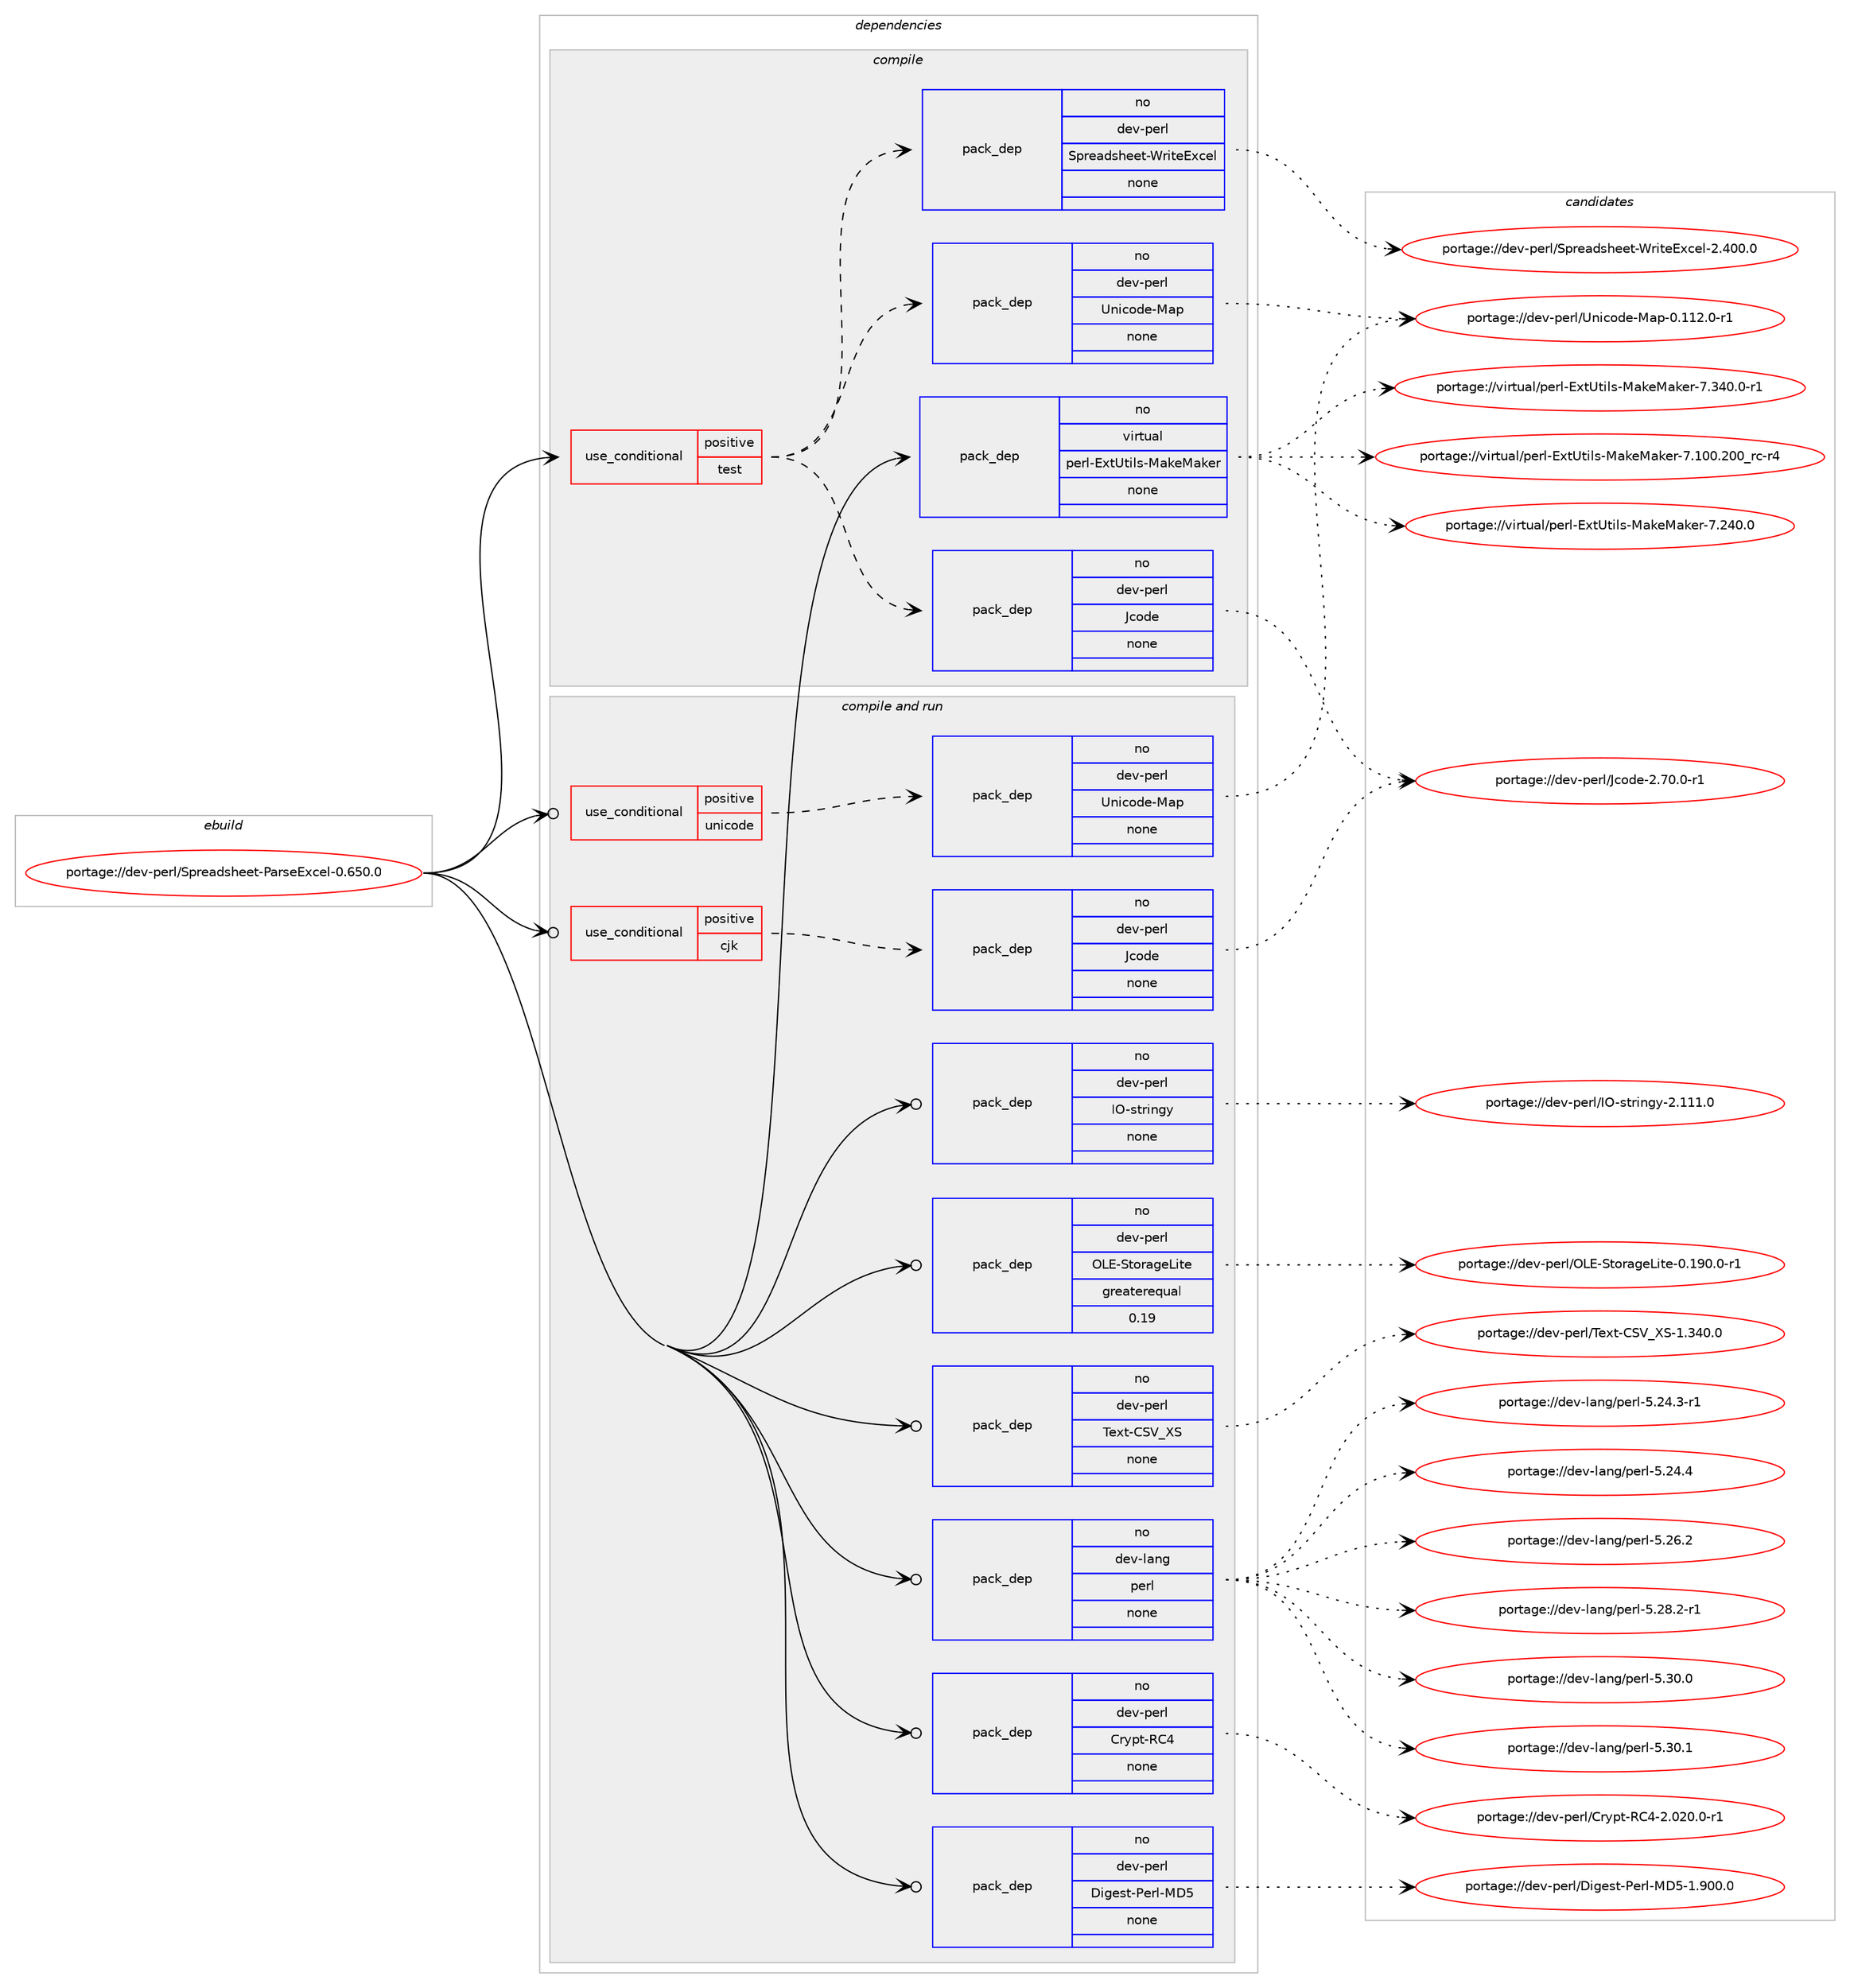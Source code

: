 digraph prolog {

# *************
# Graph options
# *************

newrank=true;
concentrate=true;
compound=true;
graph [rankdir=LR,fontname=Helvetica,fontsize=10,ranksep=1.5];#, ranksep=2.5, nodesep=0.2];
edge  [arrowhead=vee];
node  [fontname=Helvetica,fontsize=10];

# **********
# The ebuild
# **********

subgraph cluster_leftcol {
color=gray;
rank=same;
label=<<i>ebuild</i>>;
id [label="portage://dev-perl/Spreadsheet-ParseExcel-0.650.0", color=red, width=4, href="../dev-perl/Spreadsheet-ParseExcel-0.650.0.svg"];
}

# ****************
# The dependencies
# ****************

subgraph cluster_midcol {
color=gray;
label=<<i>dependencies</i>>;
subgraph cluster_compile {
fillcolor="#eeeeee";
style=filled;
label=<<i>compile</i>>;
subgraph cond23608 {
dependency120413 [label=<<TABLE BORDER="0" CELLBORDER="1" CELLSPACING="0" CELLPADDING="4"><TR><TD ROWSPAN="3" CELLPADDING="10">use_conditional</TD></TR><TR><TD>positive</TD></TR><TR><TD>test</TD></TR></TABLE>>, shape=none, color=red];
subgraph pack93615 {
dependency120414 [label=<<TABLE BORDER="0" CELLBORDER="1" CELLSPACING="0" CELLPADDING="4" WIDTH="220"><TR><TD ROWSPAN="6" CELLPADDING="30">pack_dep</TD></TR><TR><TD WIDTH="110">no</TD></TR><TR><TD>dev-perl</TD></TR><TR><TD>Unicode-Map</TD></TR><TR><TD>none</TD></TR><TR><TD></TD></TR></TABLE>>, shape=none, color=blue];
}
dependency120413:e -> dependency120414:w [weight=20,style="dashed",arrowhead="vee"];
subgraph pack93616 {
dependency120415 [label=<<TABLE BORDER="0" CELLBORDER="1" CELLSPACING="0" CELLPADDING="4" WIDTH="220"><TR><TD ROWSPAN="6" CELLPADDING="30">pack_dep</TD></TR><TR><TD WIDTH="110">no</TD></TR><TR><TD>dev-perl</TD></TR><TR><TD>Spreadsheet-WriteExcel</TD></TR><TR><TD>none</TD></TR><TR><TD></TD></TR></TABLE>>, shape=none, color=blue];
}
dependency120413:e -> dependency120415:w [weight=20,style="dashed",arrowhead="vee"];
subgraph pack93617 {
dependency120416 [label=<<TABLE BORDER="0" CELLBORDER="1" CELLSPACING="0" CELLPADDING="4" WIDTH="220"><TR><TD ROWSPAN="6" CELLPADDING="30">pack_dep</TD></TR><TR><TD WIDTH="110">no</TD></TR><TR><TD>dev-perl</TD></TR><TR><TD>Jcode</TD></TR><TR><TD>none</TD></TR><TR><TD></TD></TR></TABLE>>, shape=none, color=blue];
}
dependency120413:e -> dependency120416:w [weight=20,style="dashed",arrowhead="vee"];
}
id:e -> dependency120413:w [weight=20,style="solid",arrowhead="vee"];
subgraph pack93618 {
dependency120417 [label=<<TABLE BORDER="0" CELLBORDER="1" CELLSPACING="0" CELLPADDING="4" WIDTH="220"><TR><TD ROWSPAN="6" CELLPADDING="30">pack_dep</TD></TR><TR><TD WIDTH="110">no</TD></TR><TR><TD>virtual</TD></TR><TR><TD>perl-ExtUtils-MakeMaker</TD></TR><TR><TD>none</TD></TR><TR><TD></TD></TR></TABLE>>, shape=none, color=blue];
}
id:e -> dependency120417:w [weight=20,style="solid",arrowhead="vee"];
}
subgraph cluster_compileandrun {
fillcolor="#eeeeee";
style=filled;
label=<<i>compile and run</i>>;
subgraph cond23609 {
dependency120418 [label=<<TABLE BORDER="0" CELLBORDER="1" CELLSPACING="0" CELLPADDING="4"><TR><TD ROWSPAN="3" CELLPADDING="10">use_conditional</TD></TR><TR><TD>positive</TD></TR><TR><TD>cjk</TD></TR></TABLE>>, shape=none, color=red];
subgraph pack93619 {
dependency120419 [label=<<TABLE BORDER="0" CELLBORDER="1" CELLSPACING="0" CELLPADDING="4" WIDTH="220"><TR><TD ROWSPAN="6" CELLPADDING="30">pack_dep</TD></TR><TR><TD WIDTH="110">no</TD></TR><TR><TD>dev-perl</TD></TR><TR><TD>Jcode</TD></TR><TR><TD>none</TD></TR><TR><TD></TD></TR></TABLE>>, shape=none, color=blue];
}
dependency120418:e -> dependency120419:w [weight=20,style="dashed",arrowhead="vee"];
}
id:e -> dependency120418:w [weight=20,style="solid",arrowhead="odotvee"];
subgraph cond23610 {
dependency120420 [label=<<TABLE BORDER="0" CELLBORDER="1" CELLSPACING="0" CELLPADDING="4"><TR><TD ROWSPAN="3" CELLPADDING="10">use_conditional</TD></TR><TR><TD>positive</TD></TR><TR><TD>unicode</TD></TR></TABLE>>, shape=none, color=red];
subgraph pack93620 {
dependency120421 [label=<<TABLE BORDER="0" CELLBORDER="1" CELLSPACING="0" CELLPADDING="4" WIDTH="220"><TR><TD ROWSPAN="6" CELLPADDING="30">pack_dep</TD></TR><TR><TD WIDTH="110">no</TD></TR><TR><TD>dev-perl</TD></TR><TR><TD>Unicode-Map</TD></TR><TR><TD>none</TD></TR><TR><TD></TD></TR></TABLE>>, shape=none, color=blue];
}
dependency120420:e -> dependency120421:w [weight=20,style="dashed",arrowhead="vee"];
}
id:e -> dependency120420:w [weight=20,style="solid",arrowhead="odotvee"];
subgraph pack93621 {
dependency120422 [label=<<TABLE BORDER="0" CELLBORDER="1" CELLSPACING="0" CELLPADDING="4" WIDTH="220"><TR><TD ROWSPAN="6" CELLPADDING="30">pack_dep</TD></TR><TR><TD WIDTH="110">no</TD></TR><TR><TD>dev-lang</TD></TR><TR><TD>perl</TD></TR><TR><TD>none</TD></TR><TR><TD></TD></TR></TABLE>>, shape=none, color=blue];
}
id:e -> dependency120422:w [weight=20,style="solid",arrowhead="odotvee"];
subgraph pack93622 {
dependency120423 [label=<<TABLE BORDER="0" CELLBORDER="1" CELLSPACING="0" CELLPADDING="4" WIDTH="220"><TR><TD ROWSPAN="6" CELLPADDING="30">pack_dep</TD></TR><TR><TD WIDTH="110">no</TD></TR><TR><TD>dev-perl</TD></TR><TR><TD>Crypt-RC4</TD></TR><TR><TD>none</TD></TR><TR><TD></TD></TR></TABLE>>, shape=none, color=blue];
}
id:e -> dependency120423:w [weight=20,style="solid",arrowhead="odotvee"];
subgraph pack93623 {
dependency120424 [label=<<TABLE BORDER="0" CELLBORDER="1" CELLSPACING="0" CELLPADDING="4" WIDTH="220"><TR><TD ROWSPAN="6" CELLPADDING="30">pack_dep</TD></TR><TR><TD WIDTH="110">no</TD></TR><TR><TD>dev-perl</TD></TR><TR><TD>Digest-Perl-MD5</TD></TR><TR><TD>none</TD></TR><TR><TD></TD></TR></TABLE>>, shape=none, color=blue];
}
id:e -> dependency120424:w [weight=20,style="solid",arrowhead="odotvee"];
subgraph pack93624 {
dependency120425 [label=<<TABLE BORDER="0" CELLBORDER="1" CELLSPACING="0" CELLPADDING="4" WIDTH="220"><TR><TD ROWSPAN="6" CELLPADDING="30">pack_dep</TD></TR><TR><TD WIDTH="110">no</TD></TR><TR><TD>dev-perl</TD></TR><TR><TD>IO-stringy</TD></TR><TR><TD>none</TD></TR><TR><TD></TD></TR></TABLE>>, shape=none, color=blue];
}
id:e -> dependency120425:w [weight=20,style="solid",arrowhead="odotvee"];
subgraph pack93625 {
dependency120426 [label=<<TABLE BORDER="0" CELLBORDER="1" CELLSPACING="0" CELLPADDING="4" WIDTH="220"><TR><TD ROWSPAN="6" CELLPADDING="30">pack_dep</TD></TR><TR><TD WIDTH="110">no</TD></TR><TR><TD>dev-perl</TD></TR><TR><TD>OLE-StorageLite</TD></TR><TR><TD>greaterequal</TD></TR><TR><TD>0.19</TD></TR></TABLE>>, shape=none, color=blue];
}
id:e -> dependency120426:w [weight=20,style="solid",arrowhead="odotvee"];
subgraph pack93626 {
dependency120427 [label=<<TABLE BORDER="0" CELLBORDER="1" CELLSPACING="0" CELLPADDING="4" WIDTH="220"><TR><TD ROWSPAN="6" CELLPADDING="30">pack_dep</TD></TR><TR><TD WIDTH="110">no</TD></TR><TR><TD>dev-perl</TD></TR><TR><TD>Text-CSV_XS</TD></TR><TR><TD>none</TD></TR><TR><TD></TD></TR></TABLE>>, shape=none, color=blue];
}
id:e -> dependency120427:w [weight=20,style="solid",arrowhead="odotvee"];
}
subgraph cluster_run {
fillcolor="#eeeeee";
style=filled;
label=<<i>run</i>>;
}
}

# **************
# The candidates
# **************

subgraph cluster_choices {
rank=same;
color=gray;
label=<<i>candidates</i>>;

subgraph choice93615 {
color=black;
nodesep=1;
choiceportage1001011184511210111410847851101059911110010145779711245484649495046484511449 [label="portage://dev-perl/Unicode-Map-0.112.0-r1", color=red, width=4,href="../dev-perl/Unicode-Map-0.112.0-r1.svg"];
dependency120414:e -> choiceportage1001011184511210111410847851101059911110010145779711245484649495046484511449:w [style=dotted,weight="100"];
}
subgraph choice93616 {
color=black;
nodesep=1;
choiceportage10010111845112101114108478311211410197100115104101101116458711410511610169120991011084550465248484648 [label="portage://dev-perl/Spreadsheet-WriteExcel-2.400.0", color=red, width=4,href="../dev-perl/Spreadsheet-WriteExcel-2.400.0.svg"];
dependency120415:e -> choiceportage10010111845112101114108478311211410197100115104101101116458711410511610169120991011084550465248484648:w [style=dotted,weight="100"];
}
subgraph choice93617 {
color=black;
nodesep=1;
choiceportage10010111845112101114108477499111100101455046554846484511449 [label="portage://dev-perl/Jcode-2.70.0-r1", color=red, width=4,href="../dev-perl/Jcode-2.70.0-r1.svg"];
dependency120416:e -> choiceportage10010111845112101114108477499111100101455046554846484511449:w [style=dotted,weight="100"];
}
subgraph choice93618 {
color=black;
nodesep=1;
choiceportage118105114116117971084711210111410845691201168511610510811545779710710177971071011144555464948484650484895114994511452 [label="portage://virtual/perl-ExtUtils-MakeMaker-7.100.200_rc-r4", color=red, width=4,href="../virtual/perl-ExtUtils-MakeMaker-7.100.200_rc-r4.svg"];
choiceportage118105114116117971084711210111410845691201168511610510811545779710710177971071011144555465052484648 [label="portage://virtual/perl-ExtUtils-MakeMaker-7.240.0", color=red, width=4,href="../virtual/perl-ExtUtils-MakeMaker-7.240.0.svg"];
choiceportage1181051141161179710847112101114108456912011685116105108115457797107101779710710111445554651524846484511449 [label="portage://virtual/perl-ExtUtils-MakeMaker-7.340.0-r1", color=red, width=4,href="../virtual/perl-ExtUtils-MakeMaker-7.340.0-r1.svg"];
dependency120417:e -> choiceportage118105114116117971084711210111410845691201168511610510811545779710710177971071011144555464948484650484895114994511452:w [style=dotted,weight="100"];
dependency120417:e -> choiceportage118105114116117971084711210111410845691201168511610510811545779710710177971071011144555465052484648:w [style=dotted,weight="100"];
dependency120417:e -> choiceportage1181051141161179710847112101114108456912011685116105108115457797107101779710710111445554651524846484511449:w [style=dotted,weight="100"];
}
subgraph choice93619 {
color=black;
nodesep=1;
choiceportage10010111845112101114108477499111100101455046554846484511449 [label="portage://dev-perl/Jcode-2.70.0-r1", color=red, width=4,href="../dev-perl/Jcode-2.70.0-r1.svg"];
dependency120419:e -> choiceportage10010111845112101114108477499111100101455046554846484511449:w [style=dotted,weight="100"];
}
subgraph choice93620 {
color=black;
nodesep=1;
choiceportage1001011184511210111410847851101059911110010145779711245484649495046484511449 [label="portage://dev-perl/Unicode-Map-0.112.0-r1", color=red, width=4,href="../dev-perl/Unicode-Map-0.112.0-r1.svg"];
dependency120421:e -> choiceportage1001011184511210111410847851101059911110010145779711245484649495046484511449:w [style=dotted,weight="100"];
}
subgraph choice93621 {
color=black;
nodesep=1;
choiceportage100101118451089711010347112101114108455346505246514511449 [label="portage://dev-lang/perl-5.24.3-r1", color=red, width=4,href="../dev-lang/perl-5.24.3-r1.svg"];
choiceportage10010111845108971101034711210111410845534650524652 [label="portage://dev-lang/perl-5.24.4", color=red, width=4,href="../dev-lang/perl-5.24.4.svg"];
choiceportage10010111845108971101034711210111410845534650544650 [label="portage://dev-lang/perl-5.26.2", color=red, width=4,href="../dev-lang/perl-5.26.2.svg"];
choiceportage100101118451089711010347112101114108455346505646504511449 [label="portage://dev-lang/perl-5.28.2-r1", color=red, width=4,href="../dev-lang/perl-5.28.2-r1.svg"];
choiceportage10010111845108971101034711210111410845534651484648 [label="portage://dev-lang/perl-5.30.0", color=red, width=4,href="../dev-lang/perl-5.30.0.svg"];
choiceportage10010111845108971101034711210111410845534651484649 [label="portage://dev-lang/perl-5.30.1", color=red, width=4,href="../dev-lang/perl-5.30.1.svg"];
dependency120422:e -> choiceportage100101118451089711010347112101114108455346505246514511449:w [style=dotted,weight="100"];
dependency120422:e -> choiceportage10010111845108971101034711210111410845534650524652:w [style=dotted,weight="100"];
dependency120422:e -> choiceportage10010111845108971101034711210111410845534650544650:w [style=dotted,weight="100"];
dependency120422:e -> choiceportage100101118451089711010347112101114108455346505646504511449:w [style=dotted,weight="100"];
dependency120422:e -> choiceportage10010111845108971101034711210111410845534651484648:w [style=dotted,weight="100"];
dependency120422:e -> choiceportage10010111845108971101034711210111410845534651484649:w [style=dotted,weight="100"];
}
subgraph choice93622 {
color=black;
nodesep=1;
choiceportage1001011184511210111410847671141211121164582675245504648504846484511449 [label="portage://dev-perl/Crypt-RC4-2.020.0-r1", color=red, width=4,href="../dev-perl/Crypt-RC4-2.020.0-r1.svg"];
dependency120423:e -> choiceportage1001011184511210111410847671141211121164582675245504648504846484511449:w [style=dotted,weight="100"];
}
subgraph choice93623 {
color=black;
nodesep=1;
choiceportage1001011184511210111410847681051031011151164580101114108457768534549465748484648 [label="portage://dev-perl/Digest-Perl-MD5-1.900.0", color=red, width=4,href="../dev-perl/Digest-Perl-MD5-1.900.0.svg"];
dependency120424:e -> choiceportage1001011184511210111410847681051031011151164580101114108457768534549465748484648:w [style=dotted,weight="100"];
}
subgraph choice93624 {
color=black;
nodesep=1;
choiceportage10010111845112101114108477379451151161141051101031214550464949494648 [label="portage://dev-perl/IO-stringy-2.111.0", color=red, width=4,href="../dev-perl/IO-stringy-2.111.0.svg"];
dependency120425:e -> choiceportage10010111845112101114108477379451151161141051101031214550464949494648:w [style=dotted,weight="100"];
}
subgraph choice93625 {
color=black;
nodesep=1;
choiceportage10010111845112101114108477976694583116111114971031017610511610145484649574846484511449 [label="portage://dev-perl/OLE-StorageLite-0.190.0-r1", color=red, width=4,href="../dev-perl/OLE-StorageLite-0.190.0-r1.svg"];
dependency120426:e -> choiceportage10010111845112101114108477976694583116111114971031017610511610145484649574846484511449:w [style=dotted,weight="100"];
}
subgraph choice93626 {
color=black;
nodesep=1;
choiceportage100101118451121011141084784101120116456783869588834549465152484648 [label="portage://dev-perl/Text-CSV_XS-1.340.0", color=red, width=4,href="../dev-perl/Text-CSV_XS-1.340.0.svg"];
dependency120427:e -> choiceportage100101118451121011141084784101120116456783869588834549465152484648:w [style=dotted,weight="100"];
}
}

}
